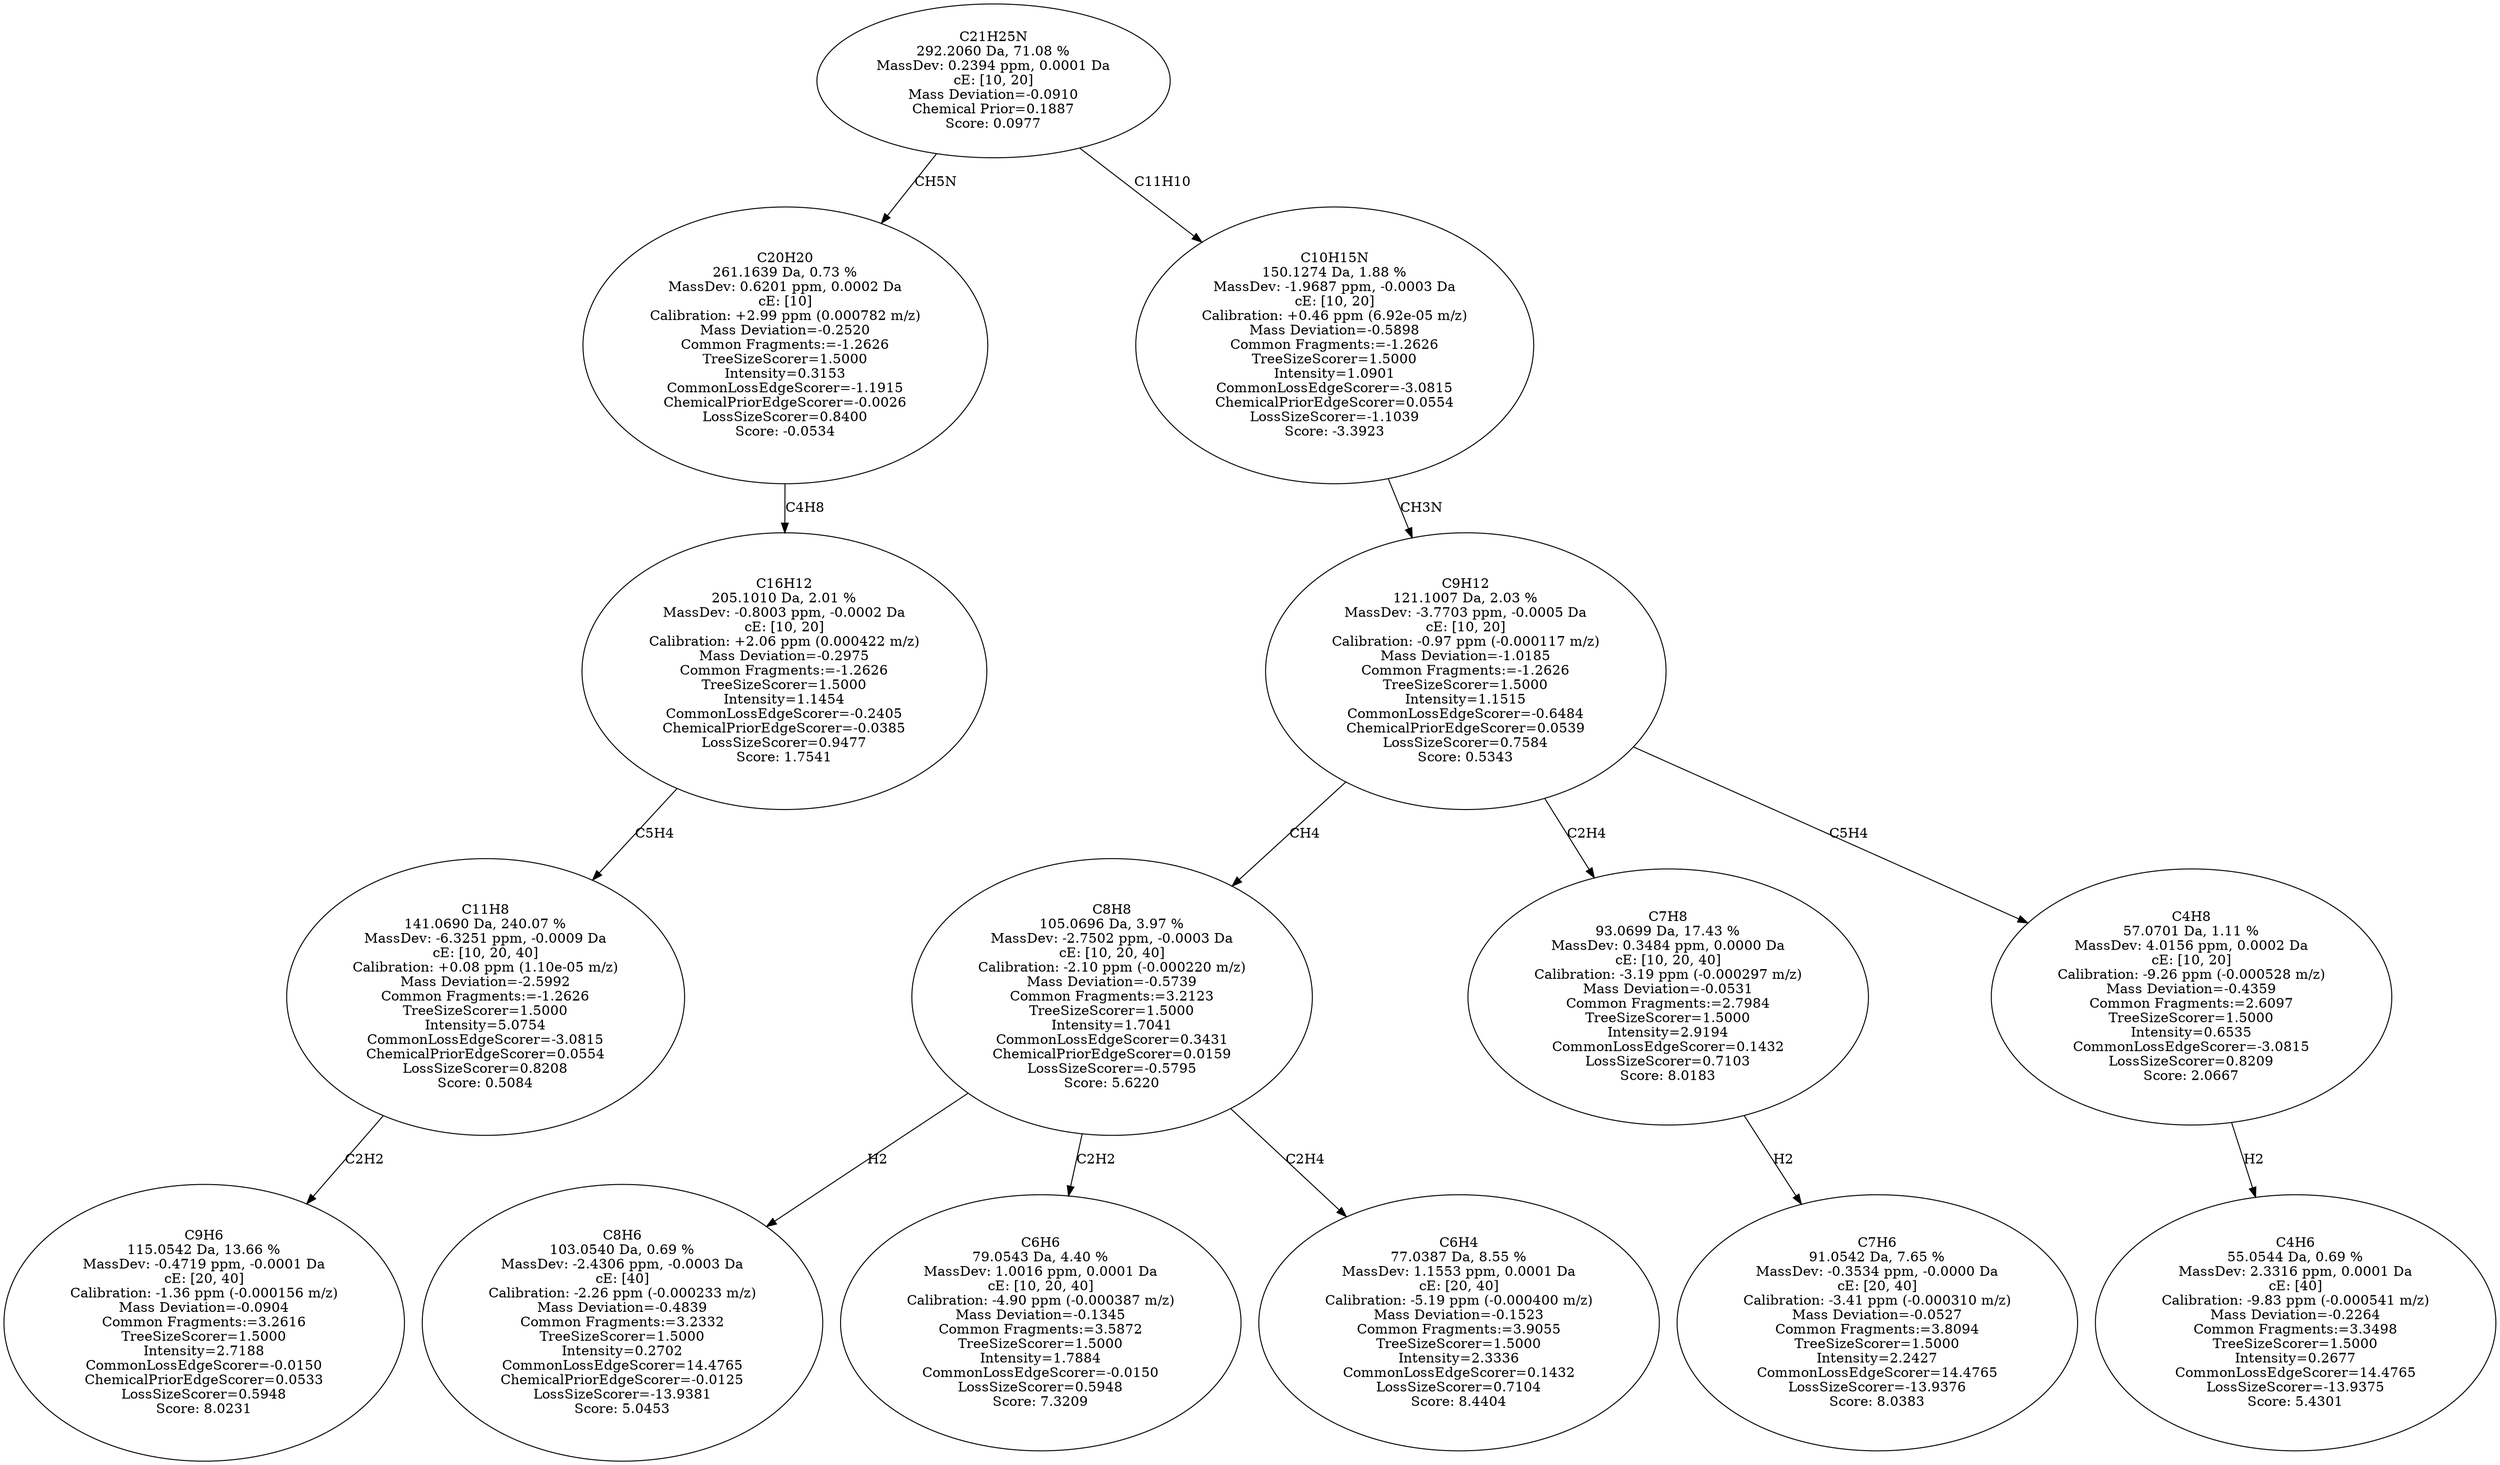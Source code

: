 strict digraph {
v1 [label="C9H6\n115.0542 Da, 13.66 %\nMassDev: -0.4719 ppm, -0.0001 Da\ncE: [20, 40]\nCalibration: -1.36 ppm (-0.000156 m/z)\nMass Deviation=-0.0904\nCommon Fragments:=3.2616\nTreeSizeScorer=1.5000\nIntensity=2.7188\nCommonLossEdgeScorer=-0.0150\nChemicalPriorEdgeScorer=0.0533\nLossSizeScorer=0.5948\nScore: 8.0231"];
v2 [label="C11H8\n141.0690 Da, 240.07 %\nMassDev: -6.3251 ppm, -0.0009 Da\ncE: [10, 20, 40]\nCalibration: +0.08 ppm (1.10e-05 m/z)\nMass Deviation=-2.5992\nCommon Fragments:=-1.2626\nTreeSizeScorer=1.5000\nIntensity=5.0754\nCommonLossEdgeScorer=-3.0815\nChemicalPriorEdgeScorer=0.0554\nLossSizeScorer=0.8208\nScore: 0.5084"];
v3 [label="C16H12\n205.1010 Da, 2.01 %\nMassDev: -0.8003 ppm, -0.0002 Da\ncE: [10, 20]\nCalibration: +2.06 ppm (0.000422 m/z)\nMass Deviation=-0.2975\nCommon Fragments:=-1.2626\nTreeSizeScorer=1.5000\nIntensity=1.1454\nCommonLossEdgeScorer=-0.2405\nChemicalPriorEdgeScorer=-0.0385\nLossSizeScorer=0.9477\nScore: 1.7541"];
v4 [label="C20H20\n261.1639 Da, 0.73 %\nMassDev: 0.6201 ppm, 0.0002 Da\ncE: [10]\nCalibration: +2.99 ppm (0.000782 m/z)\nMass Deviation=-0.2520\nCommon Fragments:=-1.2626\nTreeSizeScorer=1.5000\nIntensity=0.3153\nCommonLossEdgeScorer=-1.1915\nChemicalPriorEdgeScorer=-0.0026\nLossSizeScorer=0.8400\nScore: -0.0534"];
v5 [label="C8H6\n103.0540 Da, 0.69 %\nMassDev: -2.4306 ppm, -0.0003 Da\ncE: [40]\nCalibration: -2.26 ppm (-0.000233 m/z)\nMass Deviation=-0.4839\nCommon Fragments:=3.2332\nTreeSizeScorer=1.5000\nIntensity=0.2702\nCommonLossEdgeScorer=14.4765\nChemicalPriorEdgeScorer=-0.0125\nLossSizeScorer=-13.9381\nScore: 5.0453"];
v6 [label="C6H6\n79.0543 Da, 4.40 %\nMassDev: 1.0016 ppm, 0.0001 Da\ncE: [10, 20, 40]\nCalibration: -4.90 ppm (-0.000387 m/z)\nMass Deviation=-0.1345\nCommon Fragments:=3.5872\nTreeSizeScorer=1.5000\nIntensity=1.7884\nCommonLossEdgeScorer=-0.0150\nLossSizeScorer=0.5948\nScore: 7.3209"];
v7 [label="C6H4\n77.0387 Da, 8.55 %\nMassDev: 1.1553 ppm, 0.0001 Da\ncE: [20, 40]\nCalibration: -5.19 ppm (-0.000400 m/z)\nMass Deviation=-0.1523\nCommon Fragments:=3.9055\nTreeSizeScorer=1.5000\nIntensity=2.3336\nCommonLossEdgeScorer=0.1432\nLossSizeScorer=0.7104\nScore: 8.4404"];
v8 [label="C8H8\n105.0696 Da, 3.97 %\nMassDev: -2.7502 ppm, -0.0003 Da\ncE: [10, 20, 40]\nCalibration: -2.10 ppm (-0.000220 m/z)\nMass Deviation=-0.5739\nCommon Fragments:=3.2123\nTreeSizeScorer=1.5000\nIntensity=1.7041\nCommonLossEdgeScorer=0.3431\nChemicalPriorEdgeScorer=0.0159\nLossSizeScorer=-0.5795\nScore: 5.6220"];
v9 [label="C7H6\n91.0542 Da, 7.65 %\nMassDev: -0.3534 ppm, -0.0000 Da\ncE: [20, 40]\nCalibration: -3.41 ppm (-0.000310 m/z)\nMass Deviation=-0.0527\nCommon Fragments:=3.8094\nTreeSizeScorer=1.5000\nIntensity=2.2427\nCommonLossEdgeScorer=14.4765\nLossSizeScorer=-13.9376\nScore: 8.0383"];
v10 [label="C7H8\n93.0699 Da, 17.43 %\nMassDev: 0.3484 ppm, 0.0000 Da\ncE: [10, 20, 40]\nCalibration: -3.19 ppm (-0.000297 m/z)\nMass Deviation=-0.0531\nCommon Fragments:=2.7984\nTreeSizeScorer=1.5000\nIntensity=2.9194\nCommonLossEdgeScorer=0.1432\nLossSizeScorer=0.7103\nScore: 8.0183"];
v11 [label="C4H6\n55.0544 Da, 0.69 %\nMassDev: 2.3316 ppm, 0.0001 Da\ncE: [40]\nCalibration: -9.83 ppm (-0.000541 m/z)\nMass Deviation=-0.2264\nCommon Fragments:=3.3498\nTreeSizeScorer=1.5000\nIntensity=0.2677\nCommonLossEdgeScorer=14.4765\nLossSizeScorer=-13.9375\nScore: 5.4301"];
v12 [label="C4H8\n57.0701 Da, 1.11 %\nMassDev: 4.0156 ppm, 0.0002 Da\ncE: [10, 20]\nCalibration: -9.26 ppm (-0.000528 m/z)\nMass Deviation=-0.4359\nCommon Fragments:=2.6097\nTreeSizeScorer=1.5000\nIntensity=0.6535\nCommonLossEdgeScorer=-3.0815\nLossSizeScorer=0.8209\nScore: 2.0667"];
v13 [label="C9H12\n121.1007 Da, 2.03 %\nMassDev: -3.7703 ppm, -0.0005 Da\ncE: [10, 20]\nCalibration: -0.97 ppm (-0.000117 m/z)\nMass Deviation=-1.0185\nCommon Fragments:=-1.2626\nTreeSizeScorer=1.5000\nIntensity=1.1515\nCommonLossEdgeScorer=-0.6484\nChemicalPriorEdgeScorer=0.0539\nLossSizeScorer=0.7584\nScore: 0.5343"];
v14 [label="C10H15N\n150.1274 Da, 1.88 %\nMassDev: -1.9687 ppm, -0.0003 Da\ncE: [10, 20]\nCalibration: +0.46 ppm (6.92e-05 m/z)\nMass Deviation=-0.5898\nCommon Fragments:=-1.2626\nTreeSizeScorer=1.5000\nIntensity=1.0901\nCommonLossEdgeScorer=-3.0815\nChemicalPriorEdgeScorer=0.0554\nLossSizeScorer=-1.1039\nScore: -3.3923"];
v15 [label="C21H25N\n292.2060 Da, 71.08 %\nMassDev: 0.2394 ppm, 0.0001 Da\ncE: [10, 20]\nMass Deviation=-0.0910\nChemical Prior=0.1887\nScore: 0.0977"];
v2 -> v1 [label="C2H2"];
v3 -> v2 [label="C5H4"];
v4 -> v3 [label="C4H8"];
v15 -> v4 [label="CH5N"];
v8 -> v5 [label="H2"];
v8 -> v6 [label="C2H2"];
v8 -> v7 [label="C2H4"];
v13 -> v8 [label="CH4"];
v10 -> v9 [label="H2"];
v13 -> v10 [label="C2H4"];
v12 -> v11 [label="H2"];
v13 -> v12 [label="C5H4"];
v14 -> v13 [label="CH3N"];
v15 -> v14 [label="C11H10"];
}
